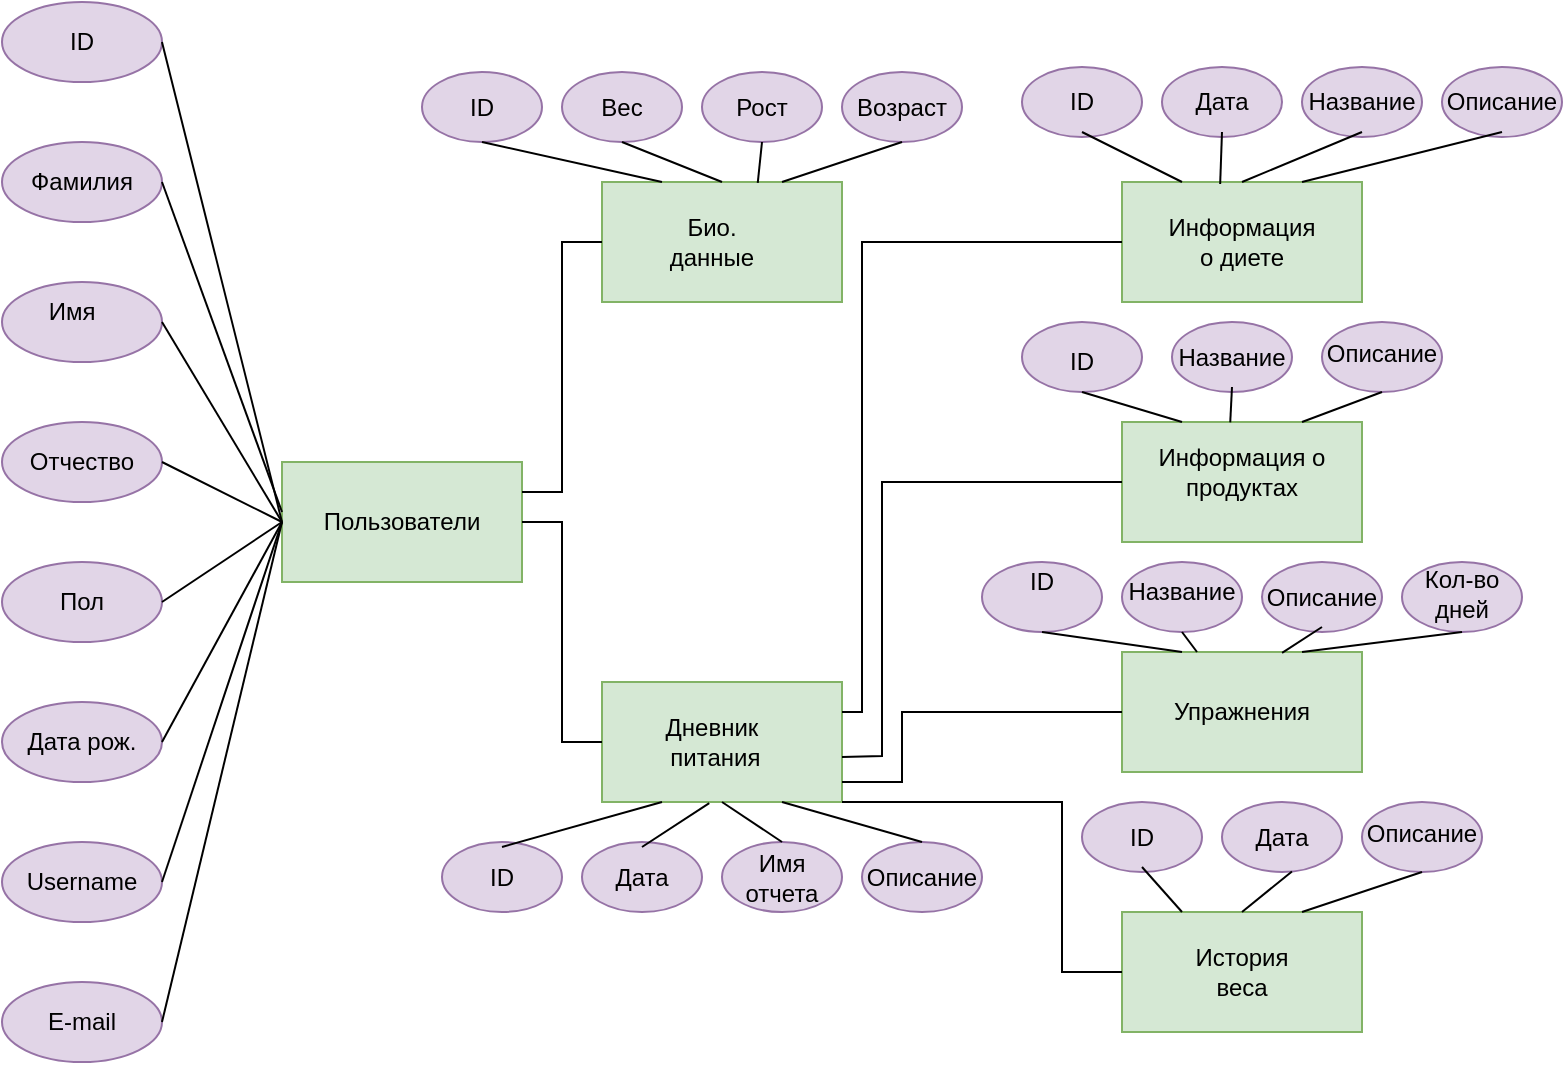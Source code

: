 <mxfile version="15.8.7" type="device"><diagram id="SEchHvlmtLqrlAJplVjL" name="Страница 1"><mxGraphModel dx="648" dy="333" grid="1" gridSize="10" guides="1" tooltips="1" connect="1" arrows="1" fold="1" page="1" pageScale="1" pageWidth="827" pageHeight="1169" math="0" shadow="0"><root><mxCell id="0"/><mxCell id="1" parent="0"/><mxCell id="p_rBr_buQPeDntcMq2uY-1" value="" style="rounded=0;whiteSpace=wrap;html=1;fillColor=#d5e8d4;strokeColor=#82b366;" vertex="1" parent="1"><mxGeometry x="160" y="330" width="120" height="60" as="geometry"/></mxCell><mxCell id="p_rBr_buQPeDntcMq2uY-2" value="" style="ellipse;whiteSpace=wrap;html=1;fillColor=#e1d5e7;strokeColor=#9673a6;" vertex="1" parent="1"><mxGeometry x="20" y="100" width="80" height="40" as="geometry"/></mxCell><mxCell id="p_rBr_buQPeDntcMq2uY-3" value="" style="rounded=0;whiteSpace=wrap;html=1;fillColor=#d5e8d4;strokeColor=#82b366;" vertex="1" parent="1"><mxGeometry x="580" y="310" width="120" height="60" as="geometry"/></mxCell><mxCell id="p_rBr_buQPeDntcMq2uY-4" value="" style="rounded=0;whiteSpace=wrap;html=1;fillColor=#d5e8d4;strokeColor=#82b366;" vertex="1" parent="1"><mxGeometry x="320" y="440" width="120" height="60" as="geometry"/></mxCell><mxCell id="p_rBr_buQPeDntcMq2uY-5" value="" style="rounded=0;whiteSpace=wrap;html=1;fillColor=#d5e8d4;strokeColor=#82b366;" vertex="1" parent="1"><mxGeometry x="320" y="190" width="120" height="60" as="geometry"/></mxCell><mxCell id="p_rBr_buQPeDntcMq2uY-6" value="" style="rounded=0;whiteSpace=wrap;html=1;fillColor=#d5e8d4;strokeColor=#82b366;" vertex="1" parent="1"><mxGeometry x="580" y="190" width="120" height="60" as="geometry"/></mxCell><mxCell id="p_rBr_buQPeDntcMq2uY-7" value="" style="rounded=0;whiteSpace=wrap;html=1;fillColor=#d5e8d4;strokeColor=#82b366;" vertex="1" parent="1"><mxGeometry x="580" y="425" width="120" height="60" as="geometry"/></mxCell><mxCell id="p_rBr_buQPeDntcMq2uY-8" value="" style="rounded=0;whiteSpace=wrap;html=1;fillColor=#d5e8d4;strokeColor=#82b366;" vertex="1" parent="1"><mxGeometry x="580" y="555" width="120" height="60" as="geometry"/></mxCell><mxCell id="p_rBr_buQPeDntcMq2uY-9" value="" style="ellipse;whiteSpace=wrap;html=1;fillColor=#e1d5e7;strokeColor=#9673a6;" vertex="1" parent="1"><mxGeometry x="20" y="170" width="80" height="40" as="geometry"/></mxCell><mxCell id="p_rBr_buQPeDntcMq2uY-10" value="" style="ellipse;whiteSpace=wrap;html=1;fillColor=#e1d5e7;strokeColor=#9673a6;" vertex="1" parent="1"><mxGeometry x="20" y="240" width="80" height="40" as="geometry"/></mxCell><mxCell id="p_rBr_buQPeDntcMq2uY-11" value="" style="ellipse;whiteSpace=wrap;html=1;fillColor=#e1d5e7;strokeColor=#9673a6;" vertex="1" parent="1"><mxGeometry x="20" y="310" width="80" height="40" as="geometry"/></mxCell><mxCell id="p_rBr_buQPeDntcMq2uY-12" value="" style="ellipse;whiteSpace=wrap;html=1;fillColor=#e1d5e7;strokeColor=#9673a6;" vertex="1" parent="1"><mxGeometry x="20" y="380" width="80" height="40" as="geometry"/></mxCell><mxCell id="p_rBr_buQPeDntcMq2uY-13" value="" style="ellipse;whiteSpace=wrap;html=1;fillColor=#e1d5e7;strokeColor=#9673a6;" vertex="1" parent="1"><mxGeometry x="20" y="590" width="80" height="40" as="geometry"/></mxCell><mxCell id="p_rBr_buQPeDntcMq2uY-14" value="" style="ellipse;whiteSpace=wrap;html=1;fillColor=#e1d5e7;strokeColor=#9673a6;" vertex="1" parent="1"><mxGeometry x="20" y="450" width="80" height="40" as="geometry"/></mxCell><mxCell id="p_rBr_buQPeDntcMq2uY-15" value="" style="ellipse;whiteSpace=wrap;html=1;fillColor=#e1d5e7;strokeColor=#9673a6;" vertex="1" parent="1"><mxGeometry x="20" y="520" width="80" height="40" as="geometry"/></mxCell><mxCell id="p_rBr_buQPeDntcMq2uY-16" value="ID" style="text;html=1;strokeColor=none;fillColor=none;align=center;verticalAlign=middle;whiteSpace=wrap;rounded=0;" vertex="1" parent="1"><mxGeometry x="35" y="115" width="50" height="10" as="geometry"/></mxCell><mxCell id="p_rBr_buQPeDntcMq2uY-18" value="Фамилия" style="text;html=1;strokeColor=none;fillColor=none;align=center;verticalAlign=middle;whiteSpace=wrap;rounded=0;" vertex="1" parent="1"><mxGeometry x="30" y="175" width="60" height="30" as="geometry"/></mxCell><mxCell id="p_rBr_buQPeDntcMq2uY-20" value="Имя" style="text;html=1;strokeColor=none;fillColor=none;align=center;verticalAlign=middle;whiteSpace=wrap;rounded=0;" vertex="1" parent="1"><mxGeometry x="25" y="240" width="60" height="30" as="geometry"/></mxCell><mxCell id="p_rBr_buQPeDntcMq2uY-21" value="Отчество" style="text;html=1;strokeColor=none;fillColor=none;align=center;verticalAlign=middle;whiteSpace=wrap;rounded=0;" vertex="1" parent="1"><mxGeometry x="30" y="315" width="60" height="30" as="geometry"/></mxCell><mxCell id="p_rBr_buQPeDntcMq2uY-22" value="Пол" style="text;html=1;strokeColor=none;fillColor=none;align=center;verticalAlign=middle;whiteSpace=wrap;rounded=0;" vertex="1" parent="1"><mxGeometry x="30" y="385" width="60" height="30" as="geometry"/></mxCell><mxCell id="p_rBr_buQPeDntcMq2uY-23" value="Дата рож." style="text;html=1;strokeColor=none;fillColor=none;align=center;verticalAlign=middle;whiteSpace=wrap;rounded=0;" vertex="1" parent="1"><mxGeometry x="30" y="455" width="60" height="30" as="geometry"/></mxCell><mxCell id="p_rBr_buQPeDntcMq2uY-24" value="Username" style="text;html=1;strokeColor=none;fillColor=none;align=center;verticalAlign=middle;whiteSpace=wrap;rounded=0;" vertex="1" parent="1"><mxGeometry x="30" y="525" width="60" height="30" as="geometry"/></mxCell><mxCell id="p_rBr_buQPeDntcMq2uY-25" value="E-mail" style="text;html=1;strokeColor=none;fillColor=none;align=center;verticalAlign=middle;whiteSpace=wrap;rounded=0;" vertex="1" parent="1"><mxGeometry x="30" y="595" width="60" height="30" as="geometry"/></mxCell><mxCell id="p_rBr_buQPeDntcMq2uY-26" value="" style="endArrow=none;html=1;rounded=0;exitX=1;exitY=0.5;exitDx=0;exitDy=0;entryX=0;entryY=0.5;entryDx=0;entryDy=0;" edge="1" parent="1" source="p_rBr_buQPeDntcMq2uY-2" target="p_rBr_buQPeDntcMq2uY-1"><mxGeometry width="50" height="50" relative="1" as="geometry"><mxPoint x="170" y="200" as="sourcePoint"/><mxPoint x="220" y="150" as="targetPoint"/></mxGeometry></mxCell><mxCell id="p_rBr_buQPeDntcMq2uY-28" value="" style="endArrow=none;html=1;rounded=0;entryX=1;entryY=0.5;entryDx=0;entryDy=0;" edge="1" parent="1" target="p_rBr_buQPeDntcMq2uY-9"><mxGeometry width="50" height="50" relative="1" as="geometry"><mxPoint x="160" y="355" as="sourcePoint"/><mxPoint x="210" y="305" as="targetPoint"/></mxGeometry></mxCell><mxCell id="p_rBr_buQPeDntcMq2uY-29" value="" style="endArrow=none;html=1;rounded=0;entryX=1;entryY=0.5;entryDx=0;entryDy=0;exitX=0;exitY=0.5;exitDx=0;exitDy=0;" edge="1" parent="1" source="p_rBr_buQPeDntcMq2uY-1" target="p_rBr_buQPeDntcMq2uY-10"><mxGeometry width="50" height="50" relative="1" as="geometry"><mxPoint x="150.0" y="380.0" as="sourcePoint"/><mxPoint x="90" y="215" as="targetPoint"/></mxGeometry></mxCell><mxCell id="p_rBr_buQPeDntcMq2uY-30" value="" style="endArrow=none;html=1;rounded=0;entryX=1;entryY=0.5;entryDx=0;entryDy=0;" edge="1" parent="1" target="p_rBr_buQPeDntcMq2uY-11"><mxGeometry width="50" height="50" relative="1" as="geometry"><mxPoint x="160" y="360" as="sourcePoint"/><mxPoint x="110" y="270" as="targetPoint"/></mxGeometry></mxCell><mxCell id="p_rBr_buQPeDntcMq2uY-31" value="" style="endArrow=none;html=1;rounded=0;entryX=1;entryY=0.5;entryDx=0;entryDy=0;exitX=0;exitY=0.5;exitDx=0;exitDy=0;" edge="1" parent="1" source="p_rBr_buQPeDntcMq2uY-1" target="p_rBr_buQPeDntcMq2uY-12"><mxGeometry width="50" height="50" relative="1" as="geometry"><mxPoint x="170.0" y="370.0" as="sourcePoint"/><mxPoint x="110" y="340.0" as="targetPoint"/></mxGeometry></mxCell><mxCell id="p_rBr_buQPeDntcMq2uY-32" value="" style="endArrow=none;html=1;rounded=0;entryX=1;entryY=0.5;entryDx=0;entryDy=0;exitX=0;exitY=0.5;exitDx=0;exitDy=0;" edge="1" parent="1" source="p_rBr_buQPeDntcMq2uY-1" target="p_rBr_buQPeDntcMq2uY-14"><mxGeometry width="50" height="50" relative="1" as="geometry"><mxPoint x="180.0" y="380.0" as="sourcePoint"/><mxPoint x="120" y="350.0" as="targetPoint"/></mxGeometry></mxCell><mxCell id="p_rBr_buQPeDntcMq2uY-33" value="" style="endArrow=none;html=1;rounded=0;entryX=1;entryY=0.5;entryDx=0;entryDy=0;exitX=0;exitY=0.5;exitDx=0;exitDy=0;" edge="1" parent="1" source="p_rBr_buQPeDntcMq2uY-1" target="p_rBr_buQPeDntcMq2uY-15"><mxGeometry width="50" height="50" relative="1" as="geometry"><mxPoint x="190.0" y="390.0" as="sourcePoint"/><mxPoint x="130" y="360.0" as="targetPoint"/></mxGeometry></mxCell><mxCell id="p_rBr_buQPeDntcMq2uY-34" value="" style="endArrow=none;html=1;rounded=0;entryX=1;entryY=0.5;entryDx=0;entryDy=0;exitX=0;exitY=0.5;exitDx=0;exitDy=0;" edge="1" parent="1" source="p_rBr_buQPeDntcMq2uY-1" target="p_rBr_buQPeDntcMq2uY-13"><mxGeometry width="50" height="50" relative="1" as="geometry"><mxPoint x="160" y="370" as="sourcePoint"/><mxPoint x="140" y="370.0" as="targetPoint"/></mxGeometry></mxCell><mxCell id="p_rBr_buQPeDntcMq2uY-35" value="Пользователи" style="text;html=1;strokeColor=none;fillColor=none;align=center;verticalAlign=middle;whiteSpace=wrap;rounded=0;" vertex="1" parent="1"><mxGeometry x="175" y="345" width="90" height="30" as="geometry"/></mxCell><mxCell id="p_rBr_buQPeDntcMq2uY-37" value="Информация о продуктах" style="text;html=1;strokeColor=none;fillColor=none;align=center;verticalAlign=middle;whiteSpace=wrap;rounded=0;" vertex="1" parent="1"><mxGeometry x="590" y="320" width="100" height="30" as="geometry"/></mxCell><mxCell id="p_rBr_buQPeDntcMq2uY-38" value="" style="endArrow=none;html=1;rounded=0;exitX=1;exitY=0.5;exitDx=0;exitDy=0;entryX=0;entryY=0.5;entryDx=0;entryDy=0;" edge="1" parent="1" source="p_rBr_buQPeDntcMq2uY-1" target="p_rBr_buQPeDntcMq2uY-4"><mxGeometry width="50" height="50" relative="1" as="geometry"><mxPoint x="280" y="330" as="sourcePoint"/><mxPoint x="330" y="280" as="targetPoint"/><Array as="points"><mxPoint x="300" y="360"/><mxPoint x="300" y="470"/></Array></mxGeometry></mxCell><mxCell id="p_rBr_buQPeDntcMq2uY-39" value="Дневник&lt;br&gt;&amp;nbsp;питания" style="text;html=1;strokeColor=none;fillColor=none;align=center;verticalAlign=middle;whiteSpace=wrap;rounded=0;" vertex="1" parent="1"><mxGeometry x="310" y="455" width="130" height="30" as="geometry"/></mxCell><mxCell id="p_rBr_buQPeDntcMq2uY-42" value="История веса" style="text;html=1;strokeColor=none;fillColor=none;align=center;verticalAlign=middle;whiteSpace=wrap;rounded=0;" vertex="1" parent="1"><mxGeometry x="610" y="570" width="60" height="30" as="geometry"/></mxCell><mxCell id="p_rBr_buQPeDntcMq2uY-43" value="Упражнения" style="text;html=1;strokeColor=none;fillColor=none;align=center;verticalAlign=middle;whiteSpace=wrap;rounded=0;" vertex="1" parent="1"><mxGeometry x="605" y="440" width="70" height="30" as="geometry"/></mxCell><mxCell id="p_rBr_buQPeDntcMq2uY-44" value="" style="endArrow=none;html=1;rounded=0;exitX=1;exitY=0.25;exitDx=0;exitDy=0;entryX=0;entryY=0.5;entryDx=0;entryDy=0;" edge="1" parent="1" source="p_rBr_buQPeDntcMq2uY-1" target="p_rBr_buQPeDntcMq2uY-5"><mxGeometry width="50" height="50" relative="1" as="geometry"><mxPoint x="260" y="330" as="sourcePoint"/><mxPoint x="310" y="280" as="targetPoint"/><Array as="points"><mxPoint x="300" y="345"/><mxPoint x="300" y="220"/></Array></mxGeometry></mxCell><mxCell id="p_rBr_buQPeDntcMq2uY-45" value="Био. данные" style="text;html=1;strokeColor=none;fillColor=none;align=center;verticalAlign=middle;whiteSpace=wrap;rounded=0;" vertex="1" parent="1"><mxGeometry x="345" y="205" width="60" height="30" as="geometry"/></mxCell><mxCell id="p_rBr_buQPeDntcMq2uY-47" value="" style="endArrow=none;html=1;rounded=0;exitX=1;exitY=0.75;exitDx=0;exitDy=0;entryX=0;entryY=0.5;entryDx=0;entryDy=0;" edge="1" parent="1" source="p_rBr_buQPeDntcMq2uY-39" target="p_rBr_buQPeDntcMq2uY-3"><mxGeometry width="50" height="50" relative="1" as="geometry"><mxPoint x="435" y="380" as="sourcePoint"/><mxPoint x="485" y="330" as="targetPoint"/><Array as="points"><mxPoint x="460" y="477"/><mxPoint x="460" y="340"/></Array></mxGeometry></mxCell><mxCell id="p_rBr_buQPeDntcMq2uY-48" value="" style="endArrow=none;html=1;rounded=0;entryX=0;entryY=0.5;entryDx=0;entryDy=0;" edge="1" parent="1" target="p_rBr_buQPeDntcMq2uY-7"><mxGeometry width="50" height="50" relative="1" as="geometry"><mxPoint x="440" y="490" as="sourcePoint"/><mxPoint x="480" y="440" as="targetPoint"/><Array as="points"><mxPoint x="450" y="490"/><mxPoint x="470" y="490"/><mxPoint x="470" y="455"/></Array></mxGeometry></mxCell><mxCell id="p_rBr_buQPeDntcMq2uY-49" value="" style="endArrow=none;html=1;rounded=0;entryX=0;entryY=0.5;entryDx=0;entryDy=0;exitX=1;exitY=1;exitDx=0;exitDy=0;" edge="1" parent="1" source="p_rBr_buQPeDntcMq2uY-4" target="p_rBr_buQPeDntcMq2uY-8"><mxGeometry width="50" height="50" relative="1" as="geometry"><mxPoint x="410" y="500" as="sourcePoint"/><mxPoint x="310" y="480" as="targetPoint"/><Array as="points"><mxPoint x="550" y="500"/><mxPoint x="550" y="585"/></Array></mxGeometry></mxCell><mxCell id="p_rBr_buQPeDntcMq2uY-51" value="" style="ellipse;whiteSpace=wrap;html=1;fillColor=#e1d5e7;strokeColor=#9673a6;" vertex="1" parent="1"><mxGeometry x="605" y="260" width="60" height="35" as="geometry"/></mxCell><mxCell id="p_rBr_buQPeDntcMq2uY-52" value="" style="ellipse;whiteSpace=wrap;html=1;fillColor=#e1d5e7;strokeColor=#9673a6;" vertex="1" parent="1"><mxGeometry x="230" y="135" width="60" height="35" as="geometry"/></mxCell><mxCell id="p_rBr_buQPeDntcMq2uY-53" value="" style="ellipse;whiteSpace=wrap;html=1;fillColor=#e1d5e7;strokeColor=#9673a6;" vertex="1" parent="1"><mxGeometry x="300" y="135" width="60" height="35" as="geometry"/></mxCell><mxCell id="p_rBr_buQPeDntcMq2uY-54" value="" style="ellipse;whiteSpace=wrap;html=1;fillColor=#e1d5e7;strokeColor=#9673a6;" vertex="1" parent="1"><mxGeometry x="370" y="135" width="60" height="35" as="geometry"/></mxCell><mxCell id="p_rBr_buQPeDntcMq2uY-55" value="" style="ellipse;whiteSpace=wrap;html=1;fillColor=#e1d5e7;strokeColor=#9673a6;" vertex="1" parent="1"><mxGeometry x="440" y="135" width="60" height="35" as="geometry"/></mxCell><mxCell id="p_rBr_buQPeDntcMq2uY-56" value="" style="ellipse;whiteSpace=wrap;html=1;fillColor=#e1d5e7;strokeColor=#9673a6;" vertex="1" parent="1"><mxGeometry x="530" y="260" width="60" height="35" as="geometry"/></mxCell><mxCell id="p_rBr_buQPeDntcMq2uY-57" value="" style="ellipse;whiteSpace=wrap;html=1;fillColor=#e1d5e7;strokeColor=#9673a6;" vertex="1" parent="1"><mxGeometry x="670" y="132.5" width="60" height="35" as="geometry"/></mxCell><mxCell id="p_rBr_buQPeDntcMq2uY-58" value="" style="ellipse;whiteSpace=wrap;html=1;fillColor=#e1d5e7;strokeColor=#9673a6;" vertex="1" parent="1"><mxGeometry x="600" y="132.5" width="60" height="35" as="geometry"/></mxCell><mxCell id="p_rBr_buQPeDntcMq2uY-59" value="" style="ellipse;whiteSpace=wrap;html=1;fillColor=#e1d5e7;strokeColor=#9673a6;" vertex="1" parent="1"><mxGeometry x="530" y="132.5" width="60" height="35" as="geometry"/></mxCell><mxCell id="p_rBr_buQPeDntcMq2uY-62" value="Информация о диете" style="text;html=1;strokeColor=none;fillColor=none;align=center;verticalAlign=middle;whiteSpace=wrap;rounded=0;" vertex="1" parent="1"><mxGeometry x="600" y="205" width="80" height="30" as="geometry"/></mxCell><mxCell id="p_rBr_buQPeDntcMq2uY-64" value="" style="ellipse;whiteSpace=wrap;html=1;fillColor=#e1d5e7;strokeColor=#9673a6;" vertex="1" parent="1"><mxGeometry x="680" y="260" width="60" height="35" as="geometry"/></mxCell><mxCell id="p_rBr_buQPeDntcMq2uY-65" value="" style="ellipse;whiteSpace=wrap;html=1;fillColor=#e1d5e7;strokeColor=#9673a6;" vertex="1" parent="1"><mxGeometry x="650" y="380" width="60" height="35" as="geometry"/></mxCell><mxCell id="p_rBr_buQPeDntcMq2uY-66" value="" style="ellipse;whiteSpace=wrap;html=1;fillColor=#e1d5e7;strokeColor=#9673a6;" vertex="1" parent="1"><mxGeometry x="580" y="380" width="60" height="35" as="geometry"/></mxCell><mxCell id="p_rBr_buQPeDntcMq2uY-67" value="" style="ellipse;whiteSpace=wrap;html=1;fillColor=#e1d5e7;strokeColor=#9673a6;" vertex="1" parent="1"><mxGeometry x="510" y="380" width="60" height="35" as="geometry"/></mxCell><mxCell id="p_rBr_buQPeDntcMq2uY-68" value="" style="ellipse;whiteSpace=wrap;html=1;fillColor=#e1d5e7;strokeColor=#9673a6;" vertex="1" parent="1"><mxGeometry x="720" y="380" width="60" height="35" as="geometry"/></mxCell><mxCell id="p_rBr_buQPeDntcMq2uY-69" value="" style="ellipse;whiteSpace=wrap;html=1;fillColor=#e1d5e7;strokeColor=#9673a6;" vertex="1" parent="1"><mxGeometry x="380" y="520" width="60" height="35" as="geometry"/></mxCell><mxCell id="p_rBr_buQPeDntcMq2uY-70" value="" style="ellipse;whiteSpace=wrap;html=1;fillColor=#e1d5e7;strokeColor=#9673a6;" vertex="1" parent="1"><mxGeometry x="310" y="520" width="60" height="35" as="geometry"/></mxCell><mxCell id="p_rBr_buQPeDntcMq2uY-71" value="" style="ellipse;whiteSpace=wrap;html=1;fillColor=#e1d5e7;strokeColor=#9673a6;" vertex="1" parent="1"><mxGeometry x="700" y="500" width="60" height="35" as="geometry"/></mxCell><mxCell id="p_rBr_buQPeDntcMq2uY-72" value="" style="ellipse;whiteSpace=wrap;html=1;fillColor=#e1d5e7;strokeColor=#9673a6;" vertex="1" parent="1"><mxGeometry x="630" y="500" width="60" height="35" as="geometry"/></mxCell><mxCell id="p_rBr_buQPeDntcMq2uY-73" value="" style="ellipse;whiteSpace=wrap;html=1;fillColor=#e1d5e7;strokeColor=#9673a6;" vertex="1" parent="1"><mxGeometry x="560" y="500" width="60" height="35" as="geometry"/></mxCell><mxCell id="p_rBr_buQPeDntcMq2uY-74" value="" style="ellipse;whiteSpace=wrap;html=1;fillColor=#e1d5e7;strokeColor=#9673a6;" vertex="1" parent="1"><mxGeometry x="240" y="520" width="60" height="35" as="geometry"/></mxCell><mxCell id="p_rBr_buQPeDntcMq2uY-75" value="" style="ellipse;whiteSpace=wrap;html=1;fillColor=#e1d5e7;strokeColor=#9673a6;" vertex="1" parent="1"><mxGeometry x="450" y="520" width="60" height="35" as="geometry"/></mxCell><mxCell id="p_rBr_buQPeDntcMq2uY-76" value="" style="endArrow=none;html=1;rounded=0;entryX=0;entryY=0.5;entryDx=0;entryDy=0;exitX=1;exitY=0;exitDx=0;exitDy=0;" edge="1" parent="1" source="p_rBr_buQPeDntcMq2uY-39" target="p_rBr_buQPeDntcMq2uY-6"><mxGeometry width="50" height="50" relative="1" as="geometry"><mxPoint x="450" y="460" as="sourcePoint"/><mxPoint x="530" y="310" as="targetPoint"/><Array as="points"><mxPoint x="450" y="455"/><mxPoint x="450" y="220"/></Array></mxGeometry></mxCell><mxCell id="p_rBr_buQPeDntcMq2uY-77" value="ID" style="text;html=1;strokeColor=none;fillColor=none;align=center;verticalAlign=middle;whiteSpace=wrap;rounded=0;" vertex="1" parent="1"><mxGeometry x="230" y="137.5" width="60" height="30" as="geometry"/></mxCell><mxCell id="p_rBr_buQPeDntcMq2uY-78" value="ID" style="text;html=1;strokeColor=none;fillColor=none;align=center;verticalAlign=middle;whiteSpace=wrap;rounded=0;" vertex="1" parent="1"><mxGeometry x="510" y="375" width="60" height="30" as="geometry"/></mxCell><mxCell id="p_rBr_buQPeDntcMq2uY-79" value="ID" style="text;html=1;strokeColor=none;fillColor=none;align=center;verticalAlign=middle;whiteSpace=wrap;rounded=0;" vertex="1" parent="1"><mxGeometry x="530" y="265" width="60" height="30" as="geometry"/></mxCell><mxCell id="p_rBr_buQPeDntcMq2uY-80" value="ID" style="text;html=1;strokeColor=none;fillColor=none;align=center;verticalAlign=middle;whiteSpace=wrap;rounded=0;" vertex="1" parent="1"><mxGeometry x="530" y="135" width="60" height="30" as="geometry"/></mxCell><mxCell id="p_rBr_buQPeDntcMq2uY-81" value="ID" style="text;html=1;strokeColor=none;fillColor=none;align=center;verticalAlign=middle;whiteSpace=wrap;rounded=0;" vertex="1" parent="1"><mxGeometry x="240" y="522.5" width="60" height="30" as="geometry"/></mxCell><mxCell id="p_rBr_buQPeDntcMq2uY-82" value="ID" style="text;html=1;strokeColor=none;fillColor=none;align=center;verticalAlign=middle;whiteSpace=wrap;rounded=0;" vertex="1" parent="1"><mxGeometry x="560" y="502.5" width="60" height="30" as="geometry"/></mxCell><mxCell id="p_rBr_buQPeDntcMq2uY-83" value="Дата" style="text;html=1;strokeColor=none;fillColor=none;align=center;verticalAlign=middle;whiteSpace=wrap;rounded=0;" vertex="1" parent="1"><mxGeometry x="310" y="522.5" width="60" height="30" as="geometry"/></mxCell><mxCell id="p_rBr_buQPeDntcMq2uY-84" value="Дата" style="text;html=1;strokeColor=none;fillColor=none;align=center;verticalAlign=middle;whiteSpace=wrap;rounded=0;" vertex="1" parent="1"><mxGeometry x="630" y="502.5" width="60" height="30" as="geometry"/></mxCell><mxCell id="p_rBr_buQPeDntcMq2uY-85" value="Дата" style="text;html=1;strokeColor=none;fillColor=none;align=center;verticalAlign=middle;whiteSpace=wrap;rounded=0;" vertex="1" parent="1"><mxGeometry x="600" y="135" width="60" height="30" as="geometry"/></mxCell><mxCell id="p_rBr_buQPeDntcMq2uY-86" value="Вес" style="text;html=1;strokeColor=none;fillColor=none;align=center;verticalAlign=middle;whiteSpace=wrap;rounded=0;" vertex="1" parent="1"><mxGeometry x="300" y="137.5" width="60" height="30" as="geometry"/></mxCell><mxCell id="p_rBr_buQPeDntcMq2uY-87" value="Рост" style="text;html=1;strokeColor=none;fillColor=none;align=center;verticalAlign=middle;whiteSpace=wrap;rounded=0;" vertex="1" parent="1"><mxGeometry x="370" y="137.5" width="60" height="30" as="geometry"/></mxCell><mxCell id="p_rBr_buQPeDntcMq2uY-88" value="Возраст" style="text;html=1;strokeColor=none;fillColor=none;align=center;verticalAlign=middle;whiteSpace=wrap;rounded=0;" vertex="1" parent="1"><mxGeometry x="440" y="137.5" width="60" height="30" as="geometry"/></mxCell><mxCell id="p_rBr_buQPeDntcMq2uY-89" value="Название" style="text;html=1;strokeColor=none;fillColor=none;align=center;verticalAlign=middle;whiteSpace=wrap;rounded=0;" vertex="1" parent="1"><mxGeometry x="670" y="135" width="60" height="30" as="geometry"/></mxCell><mxCell id="p_rBr_buQPeDntcMq2uY-90" value="" style="ellipse;whiteSpace=wrap;html=1;fillColor=#e1d5e7;strokeColor=#9673a6;" vertex="1" parent="1"><mxGeometry x="740" y="132.5" width="60" height="35" as="geometry"/></mxCell><mxCell id="p_rBr_buQPeDntcMq2uY-91" value="Описание" style="text;html=1;strokeColor=none;fillColor=none;align=center;verticalAlign=middle;whiteSpace=wrap;rounded=0;" vertex="1" parent="1"><mxGeometry x="740" y="135" width="60" height="30" as="geometry"/></mxCell><mxCell id="p_rBr_buQPeDntcMq2uY-92" value="Описание" style="text;html=1;strokeColor=none;fillColor=none;align=center;verticalAlign=middle;whiteSpace=wrap;rounded=0;" vertex="1" parent="1"><mxGeometry x="680" y="262.5" width="60" height="27.5" as="geometry"/></mxCell><mxCell id="p_rBr_buQPeDntcMq2uY-93" value="Название" style="text;html=1;strokeColor=none;fillColor=none;align=center;verticalAlign=middle;whiteSpace=wrap;rounded=0;" vertex="1" parent="1"><mxGeometry x="605" y="262.5" width="60" height="30" as="geometry"/></mxCell><mxCell id="p_rBr_buQPeDntcMq2uY-94" value="Название" style="text;html=1;strokeColor=none;fillColor=none;align=center;verticalAlign=middle;whiteSpace=wrap;rounded=0;" vertex="1" parent="1"><mxGeometry x="580" y="380" width="60" height="30" as="geometry"/></mxCell><mxCell id="p_rBr_buQPeDntcMq2uY-96" value="Описание" style="text;html=1;strokeColor=none;fillColor=none;align=center;verticalAlign=middle;whiteSpace=wrap;rounded=0;" vertex="1" parent="1"><mxGeometry x="650" y="382.5" width="60" height="30" as="geometry"/></mxCell><mxCell id="p_rBr_buQPeDntcMq2uY-97" value="Кол-во&lt;br&gt;дней" style="text;html=1;strokeColor=none;fillColor=none;align=center;verticalAlign=middle;whiteSpace=wrap;rounded=0;" vertex="1" parent="1"><mxGeometry x="720" y="382.5" width="60" height="27.5" as="geometry"/></mxCell><mxCell id="p_rBr_buQPeDntcMq2uY-98" value="Описание" style="text;html=1;strokeColor=none;fillColor=none;align=center;verticalAlign=middle;whiteSpace=wrap;rounded=0;" vertex="1" parent="1"><mxGeometry x="700" y="502.5" width="60" height="27.5" as="geometry"/></mxCell><mxCell id="p_rBr_buQPeDntcMq2uY-99" value="Описание" style="text;html=1;strokeColor=none;fillColor=none;align=center;verticalAlign=middle;whiteSpace=wrap;rounded=0;" vertex="1" parent="1"><mxGeometry x="450" y="522.5" width="60" height="30" as="geometry"/></mxCell><mxCell id="p_rBr_buQPeDntcMq2uY-100" value="Имя отчета" style="text;html=1;strokeColor=none;fillColor=none;align=center;verticalAlign=middle;whiteSpace=wrap;rounded=0;" vertex="1" parent="1"><mxGeometry x="380" y="522.5" width="60" height="30" as="geometry"/></mxCell><mxCell id="p_rBr_buQPeDntcMq2uY-101" value="" style="endArrow=none;html=1;rounded=0;exitX=0.649;exitY=0.007;exitDx=0;exitDy=0;exitPerimeter=0;" edge="1" parent="1" source="p_rBr_buQPeDntcMq2uY-5"><mxGeometry width="50" height="50" relative="1" as="geometry"><mxPoint x="350" y="220" as="sourcePoint"/><mxPoint x="400" y="170" as="targetPoint"/></mxGeometry></mxCell><mxCell id="p_rBr_buQPeDntcMq2uY-102" value="" style="endArrow=none;html=1;rounded=0;exitX=0.75;exitY=0;exitDx=0;exitDy=0;" edge="1" parent="1" source="p_rBr_buQPeDntcMq2uY-5"><mxGeometry width="50" height="50" relative="1" as="geometry"><mxPoint x="420" y="220" as="sourcePoint"/><mxPoint x="470" y="170" as="targetPoint"/></mxGeometry></mxCell><mxCell id="p_rBr_buQPeDntcMq2uY-103" value="" style="endArrow=none;html=1;rounded=0;exitX=0.5;exitY=0;exitDx=0;exitDy=0;" edge="1" parent="1" source="p_rBr_buQPeDntcMq2uY-5"><mxGeometry width="50" height="50" relative="1" as="geometry"><mxPoint x="280" y="225" as="sourcePoint"/><mxPoint x="330" y="170" as="targetPoint"/></mxGeometry></mxCell><mxCell id="p_rBr_buQPeDntcMq2uY-104" value="" style="endArrow=none;html=1;rounded=0;entryX=0.25;entryY=0;entryDx=0;entryDy=0;exitX=0.5;exitY=1;exitDx=0;exitDy=0;" edge="1" parent="1" source="p_rBr_buQPeDntcMq2uY-52" target="p_rBr_buQPeDntcMq2uY-5"><mxGeometry width="50" height="50" relative="1" as="geometry"><mxPoint x="480" y="340" as="sourcePoint"/><mxPoint x="530" y="290" as="targetPoint"/></mxGeometry></mxCell><mxCell id="p_rBr_buQPeDntcMq2uY-105" value="" style="endArrow=none;html=1;rounded=0;entryX=0.5;entryY=1;entryDx=0;entryDy=0;exitX=0.25;exitY=0;exitDx=0;exitDy=0;" edge="1" parent="1" source="p_rBr_buQPeDntcMq2uY-3" target="p_rBr_buQPeDntcMq2uY-79"><mxGeometry width="50" height="50" relative="1" as="geometry"><mxPoint x="480" y="340" as="sourcePoint"/><mxPoint x="530" y="290" as="targetPoint"/></mxGeometry></mxCell><mxCell id="p_rBr_buQPeDntcMq2uY-106" value="" style="endArrow=none;html=1;rounded=0;exitX=0.451;exitY=0.003;exitDx=0;exitDy=0;entryX=0.5;entryY=1;entryDx=0;entryDy=0;exitPerimeter=0;" edge="1" parent="1" source="p_rBr_buQPeDntcMq2uY-3" target="p_rBr_buQPeDntcMq2uY-93"><mxGeometry width="50" height="50" relative="1" as="geometry"><mxPoint x="480" y="340" as="sourcePoint"/><mxPoint x="640" y="300" as="targetPoint"/></mxGeometry></mxCell><mxCell id="p_rBr_buQPeDntcMq2uY-107" value="" style="endArrow=none;html=1;rounded=0;exitX=0.75;exitY=0;exitDx=0;exitDy=0;entryX=0.5;entryY=1;entryDx=0;entryDy=0;" edge="1" parent="1" source="p_rBr_buQPeDntcMq2uY-3" target="p_rBr_buQPeDntcMq2uY-64"><mxGeometry width="50" height="50" relative="1" as="geometry"><mxPoint x="480" y="340" as="sourcePoint"/><mxPoint x="720" y="310" as="targetPoint"/></mxGeometry></mxCell><mxCell id="p_rBr_buQPeDntcMq2uY-108" value="" style="endArrow=none;html=1;rounded=0;entryX=0.5;entryY=1;entryDx=0;entryDy=0;exitX=0.25;exitY=0;exitDx=0;exitDy=0;" edge="1" parent="1" source="p_rBr_buQPeDntcMq2uY-6" target="p_rBr_buQPeDntcMq2uY-80"><mxGeometry width="50" height="50" relative="1" as="geometry"><mxPoint x="480" y="340" as="sourcePoint"/><mxPoint x="530" y="290" as="targetPoint"/></mxGeometry></mxCell><mxCell id="p_rBr_buQPeDntcMq2uY-109" value="" style="endArrow=none;html=1;rounded=0;entryX=0.5;entryY=1;entryDx=0;entryDy=0;exitX=0.409;exitY=0.017;exitDx=0;exitDy=0;exitPerimeter=0;" edge="1" parent="1" source="p_rBr_buQPeDntcMq2uY-6" target="p_rBr_buQPeDntcMq2uY-85"><mxGeometry width="50" height="50" relative="1" as="geometry"><mxPoint x="480" y="340" as="sourcePoint"/><mxPoint x="530" y="290" as="targetPoint"/></mxGeometry></mxCell><mxCell id="p_rBr_buQPeDntcMq2uY-110" value="" style="endArrow=none;html=1;rounded=0;exitX=0.5;exitY=0;exitDx=0;exitDy=0;entryX=0.5;entryY=1;entryDx=0;entryDy=0;" edge="1" parent="1" source="p_rBr_buQPeDntcMq2uY-6" target="p_rBr_buQPeDntcMq2uY-89"><mxGeometry width="50" height="50" relative="1" as="geometry"><mxPoint x="480" y="340" as="sourcePoint"/><mxPoint x="710" y="190" as="targetPoint"/></mxGeometry></mxCell><mxCell id="p_rBr_buQPeDntcMq2uY-111" value="" style="endArrow=none;html=1;rounded=0;exitX=0.75;exitY=0;exitDx=0;exitDy=0;entryX=0.5;entryY=1;entryDx=0;entryDy=0;" edge="1" parent="1" source="p_rBr_buQPeDntcMq2uY-6" target="p_rBr_buQPeDntcMq2uY-91"><mxGeometry width="50" height="50" relative="1" as="geometry"><mxPoint x="480" y="340" as="sourcePoint"/><mxPoint x="770" y="230" as="targetPoint"/></mxGeometry></mxCell><mxCell id="p_rBr_buQPeDntcMq2uY-113" value="" style="endArrow=none;html=1;rounded=0;exitX=0.75;exitY=1;exitDx=0;exitDy=0;entryX=0.5;entryY=0;entryDx=0;entryDy=0;" edge="1" parent="1" source="p_rBr_buQPeDntcMq2uY-4" target="p_rBr_buQPeDntcMq2uY-75"><mxGeometry width="50" height="50" relative="1" as="geometry"><mxPoint x="480" y="480" as="sourcePoint"/><mxPoint x="530" y="430" as="targetPoint"/></mxGeometry></mxCell><mxCell id="p_rBr_buQPeDntcMq2uY-114" value="" style="endArrow=none;html=1;rounded=0;exitX=0.5;exitY=0;exitDx=0;exitDy=0;entryX=0.5;entryY=1;entryDx=0;entryDy=0;" edge="1" parent="1" source="p_rBr_buQPeDntcMq2uY-69" target="p_rBr_buQPeDntcMq2uY-4"><mxGeometry width="50" height="50" relative="1" as="geometry"><mxPoint x="480" y="480" as="sourcePoint"/><mxPoint x="530" y="430" as="targetPoint"/></mxGeometry></mxCell><mxCell id="p_rBr_buQPeDntcMq2uY-115" value="" style="endArrow=none;html=1;rounded=0;exitX=0.5;exitY=0;exitDx=0;exitDy=0;entryX=0.447;entryY=1.009;entryDx=0;entryDy=0;entryPerimeter=0;" edge="1" parent="1" source="p_rBr_buQPeDntcMq2uY-83" target="p_rBr_buQPeDntcMq2uY-4"><mxGeometry width="50" height="50" relative="1" as="geometry"><mxPoint x="480" y="480" as="sourcePoint"/><mxPoint x="530" y="430" as="targetPoint"/></mxGeometry></mxCell><mxCell id="p_rBr_buQPeDntcMq2uY-116" value="" style="endArrow=none;html=1;rounded=0;exitX=0.5;exitY=0;exitDx=0;exitDy=0;entryX=0.25;entryY=1;entryDx=0;entryDy=0;" edge="1" parent="1" source="p_rBr_buQPeDntcMq2uY-81" target="p_rBr_buQPeDntcMq2uY-4"><mxGeometry width="50" height="50" relative="1" as="geometry"><mxPoint x="480" y="480" as="sourcePoint"/><mxPoint x="530" y="430" as="targetPoint"/></mxGeometry></mxCell><mxCell id="p_rBr_buQPeDntcMq2uY-117" value="" style="endArrow=none;html=1;rounded=0;entryX=0.5;entryY=1;entryDx=0;entryDy=0;exitX=0.25;exitY=0;exitDx=0;exitDy=0;" edge="1" parent="1" source="p_rBr_buQPeDntcMq2uY-7" target="p_rBr_buQPeDntcMq2uY-67"><mxGeometry width="50" height="50" relative="1" as="geometry"><mxPoint x="480" y="480" as="sourcePoint"/><mxPoint x="530" y="430" as="targetPoint"/></mxGeometry></mxCell><mxCell id="p_rBr_buQPeDntcMq2uY-118" value="" style="endArrow=none;html=1;rounded=0;entryX=0.5;entryY=1;entryDx=0;entryDy=0;" edge="1" parent="1" source="p_rBr_buQPeDntcMq2uY-7" target="p_rBr_buQPeDntcMq2uY-66"><mxGeometry width="50" height="50" relative="1" as="geometry"><mxPoint x="480" y="480" as="sourcePoint"/><mxPoint x="530" y="430" as="targetPoint"/></mxGeometry></mxCell><mxCell id="p_rBr_buQPeDntcMq2uY-119" value="" style="endArrow=none;html=1;rounded=0;entryX=0.5;entryY=1;entryDx=0;entryDy=0;exitX=0.667;exitY=0.008;exitDx=0;exitDy=0;exitPerimeter=0;" edge="1" parent="1" source="p_rBr_buQPeDntcMq2uY-7" target="p_rBr_buQPeDntcMq2uY-96"><mxGeometry width="50" height="50" relative="1" as="geometry"><mxPoint x="480" y="480" as="sourcePoint"/><mxPoint x="530" y="430" as="targetPoint"/></mxGeometry></mxCell><mxCell id="p_rBr_buQPeDntcMq2uY-120" value="" style="endArrow=none;html=1;rounded=0;exitX=0.75;exitY=0;exitDx=0;exitDy=0;entryX=0.5;entryY=1;entryDx=0;entryDy=0;" edge="1" parent="1" source="p_rBr_buQPeDntcMq2uY-7" target="p_rBr_buQPeDntcMq2uY-68"><mxGeometry width="50" height="50" relative="1" as="geometry"><mxPoint x="480" y="480" as="sourcePoint"/><mxPoint x="750" y="440" as="targetPoint"/></mxGeometry></mxCell><mxCell id="p_rBr_buQPeDntcMq2uY-121" value="" style="endArrow=none;html=1;rounded=0;exitX=0.75;exitY=0;exitDx=0;exitDy=0;entryX=0.5;entryY=1;entryDx=0;entryDy=0;" edge="1" parent="1" source="p_rBr_buQPeDntcMq2uY-8" target="p_rBr_buQPeDntcMq2uY-71"><mxGeometry width="50" height="50" relative="1" as="geometry"><mxPoint x="480" y="480" as="sourcePoint"/><mxPoint x="730" y="555" as="targetPoint"/></mxGeometry></mxCell><mxCell id="p_rBr_buQPeDntcMq2uY-122" value="" style="endArrow=none;html=1;rounded=0;entryX=0.583;entryY=1.074;entryDx=0;entryDy=0;entryPerimeter=0;exitX=0.5;exitY=0;exitDx=0;exitDy=0;" edge="1" parent="1" source="p_rBr_buQPeDntcMq2uY-8" target="p_rBr_buQPeDntcMq2uY-84"><mxGeometry width="50" height="50" relative="1" as="geometry"><mxPoint x="480" y="480" as="sourcePoint"/><mxPoint x="530" y="430" as="targetPoint"/></mxGeometry></mxCell><mxCell id="p_rBr_buQPeDntcMq2uY-123" value="" style="endArrow=none;html=1;rounded=0;entryX=0.5;entryY=1;entryDx=0;entryDy=0;exitX=0.25;exitY=0;exitDx=0;exitDy=0;" edge="1" parent="1" source="p_rBr_buQPeDntcMq2uY-8" target="p_rBr_buQPeDntcMq2uY-82"><mxGeometry width="50" height="50" relative="1" as="geometry"><mxPoint x="480" y="480" as="sourcePoint"/><mxPoint x="530" y="430" as="targetPoint"/></mxGeometry></mxCell></root></mxGraphModel></diagram></mxfile>